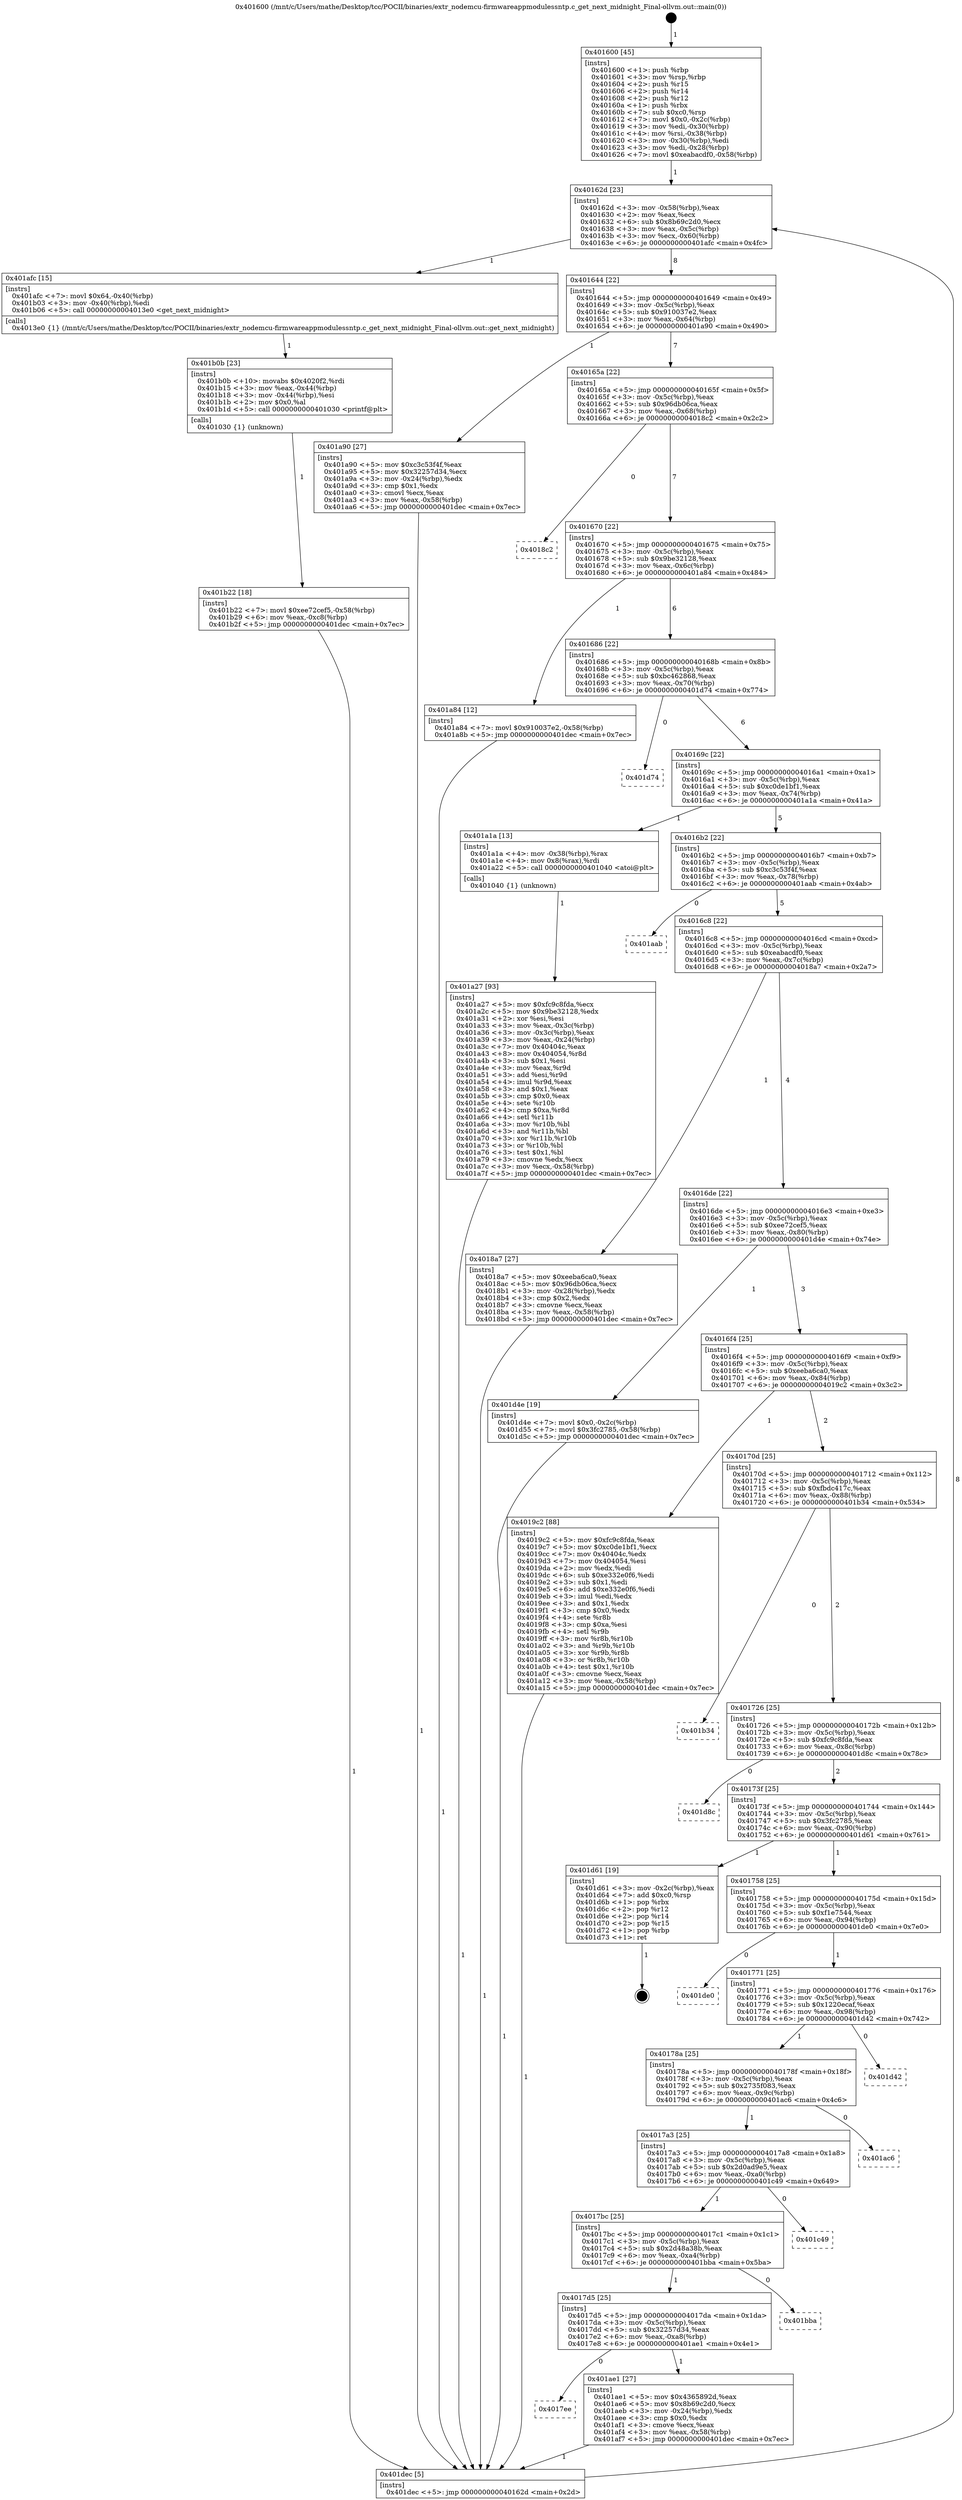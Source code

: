 digraph "0x401600" {
  label = "0x401600 (/mnt/c/Users/mathe/Desktop/tcc/POCII/binaries/extr_nodemcu-firmwareappmodulessntp.c_get_next_midnight_Final-ollvm.out::main(0))"
  labelloc = "t"
  node[shape=record]

  Entry [label="",width=0.3,height=0.3,shape=circle,fillcolor=black,style=filled]
  "0x40162d" [label="{
     0x40162d [23]\l
     | [instrs]\l
     &nbsp;&nbsp;0x40162d \<+3\>: mov -0x58(%rbp),%eax\l
     &nbsp;&nbsp;0x401630 \<+2\>: mov %eax,%ecx\l
     &nbsp;&nbsp;0x401632 \<+6\>: sub $0x8b69c2d0,%ecx\l
     &nbsp;&nbsp;0x401638 \<+3\>: mov %eax,-0x5c(%rbp)\l
     &nbsp;&nbsp;0x40163b \<+3\>: mov %ecx,-0x60(%rbp)\l
     &nbsp;&nbsp;0x40163e \<+6\>: je 0000000000401afc \<main+0x4fc\>\l
  }"]
  "0x401afc" [label="{
     0x401afc [15]\l
     | [instrs]\l
     &nbsp;&nbsp;0x401afc \<+7\>: movl $0x64,-0x40(%rbp)\l
     &nbsp;&nbsp;0x401b03 \<+3\>: mov -0x40(%rbp),%edi\l
     &nbsp;&nbsp;0x401b06 \<+5\>: call 00000000004013e0 \<get_next_midnight\>\l
     | [calls]\l
     &nbsp;&nbsp;0x4013e0 \{1\} (/mnt/c/Users/mathe/Desktop/tcc/POCII/binaries/extr_nodemcu-firmwareappmodulessntp.c_get_next_midnight_Final-ollvm.out::get_next_midnight)\l
  }"]
  "0x401644" [label="{
     0x401644 [22]\l
     | [instrs]\l
     &nbsp;&nbsp;0x401644 \<+5\>: jmp 0000000000401649 \<main+0x49\>\l
     &nbsp;&nbsp;0x401649 \<+3\>: mov -0x5c(%rbp),%eax\l
     &nbsp;&nbsp;0x40164c \<+5\>: sub $0x910037e2,%eax\l
     &nbsp;&nbsp;0x401651 \<+3\>: mov %eax,-0x64(%rbp)\l
     &nbsp;&nbsp;0x401654 \<+6\>: je 0000000000401a90 \<main+0x490\>\l
  }"]
  Exit [label="",width=0.3,height=0.3,shape=circle,fillcolor=black,style=filled,peripheries=2]
  "0x401a90" [label="{
     0x401a90 [27]\l
     | [instrs]\l
     &nbsp;&nbsp;0x401a90 \<+5\>: mov $0xc3c53f4f,%eax\l
     &nbsp;&nbsp;0x401a95 \<+5\>: mov $0x32257d34,%ecx\l
     &nbsp;&nbsp;0x401a9a \<+3\>: mov -0x24(%rbp),%edx\l
     &nbsp;&nbsp;0x401a9d \<+3\>: cmp $0x1,%edx\l
     &nbsp;&nbsp;0x401aa0 \<+3\>: cmovl %ecx,%eax\l
     &nbsp;&nbsp;0x401aa3 \<+3\>: mov %eax,-0x58(%rbp)\l
     &nbsp;&nbsp;0x401aa6 \<+5\>: jmp 0000000000401dec \<main+0x7ec\>\l
  }"]
  "0x40165a" [label="{
     0x40165a [22]\l
     | [instrs]\l
     &nbsp;&nbsp;0x40165a \<+5\>: jmp 000000000040165f \<main+0x5f\>\l
     &nbsp;&nbsp;0x40165f \<+3\>: mov -0x5c(%rbp),%eax\l
     &nbsp;&nbsp;0x401662 \<+5\>: sub $0x96db06ca,%eax\l
     &nbsp;&nbsp;0x401667 \<+3\>: mov %eax,-0x68(%rbp)\l
     &nbsp;&nbsp;0x40166a \<+6\>: je 00000000004018c2 \<main+0x2c2\>\l
  }"]
  "0x401b22" [label="{
     0x401b22 [18]\l
     | [instrs]\l
     &nbsp;&nbsp;0x401b22 \<+7\>: movl $0xee72cef5,-0x58(%rbp)\l
     &nbsp;&nbsp;0x401b29 \<+6\>: mov %eax,-0xc8(%rbp)\l
     &nbsp;&nbsp;0x401b2f \<+5\>: jmp 0000000000401dec \<main+0x7ec\>\l
  }"]
  "0x4018c2" [label="{
     0x4018c2\l
  }", style=dashed]
  "0x401670" [label="{
     0x401670 [22]\l
     | [instrs]\l
     &nbsp;&nbsp;0x401670 \<+5\>: jmp 0000000000401675 \<main+0x75\>\l
     &nbsp;&nbsp;0x401675 \<+3\>: mov -0x5c(%rbp),%eax\l
     &nbsp;&nbsp;0x401678 \<+5\>: sub $0x9be32128,%eax\l
     &nbsp;&nbsp;0x40167d \<+3\>: mov %eax,-0x6c(%rbp)\l
     &nbsp;&nbsp;0x401680 \<+6\>: je 0000000000401a84 \<main+0x484\>\l
  }"]
  "0x401b0b" [label="{
     0x401b0b [23]\l
     | [instrs]\l
     &nbsp;&nbsp;0x401b0b \<+10\>: movabs $0x4020f2,%rdi\l
     &nbsp;&nbsp;0x401b15 \<+3\>: mov %eax,-0x44(%rbp)\l
     &nbsp;&nbsp;0x401b18 \<+3\>: mov -0x44(%rbp),%esi\l
     &nbsp;&nbsp;0x401b1b \<+2\>: mov $0x0,%al\l
     &nbsp;&nbsp;0x401b1d \<+5\>: call 0000000000401030 \<printf@plt\>\l
     | [calls]\l
     &nbsp;&nbsp;0x401030 \{1\} (unknown)\l
  }"]
  "0x401a84" [label="{
     0x401a84 [12]\l
     | [instrs]\l
     &nbsp;&nbsp;0x401a84 \<+7\>: movl $0x910037e2,-0x58(%rbp)\l
     &nbsp;&nbsp;0x401a8b \<+5\>: jmp 0000000000401dec \<main+0x7ec\>\l
  }"]
  "0x401686" [label="{
     0x401686 [22]\l
     | [instrs]\l
     &nbsp;&nbsp;0x401686 \<+5\>: jmp 000000000040168b \<main+0x8b\>\l
     &nbsp;&nbsp;0x40168b \<+3\>: mov -0x5c(%rbp),%eax\l
     &nbsp;&nbsp;0x40168e \<+5\>: sub $0xbc462868,%eax\l
     &nbsp;&nbsp;0x401693 \<+3\>: mov %eax,-0x70(%rbp)\l
     &nbsp;&nbsp;0x401696 \<+6\>: je 0000000000401d74 \<main+0x774\>\l
  }"]
  "0x4017ee" [label="{
     0x4017ee\l
  }", style=dashed]
  "0x401d74" [label="{
     0x401d74\l
  }", style=dashed]
  "0x40169c" [label="{
     0x40169c [22]\l
     | [instrs]\l
     &nbsp;&nbsp;0x40169c \<+5\>: jmp 00000000004016a1 \<main+0xa1\>\l
     &nbsp;&nbsp;0x4016a1 \<+3\>: mov -0x5c(%rbp),%eax\l
     &nbsp;&nbsp;0x4016a4 \<+5\>: sub $0xc0de1bf1,%eax\l
     &nbsp;&nbsp;0x4016a9 \<+3\>: mov %eax,-0x74(%rbp)\l
     &nbsp;&nbsp;0x4016ac \<+6\>: je 0000000000401a1a \<main+0x41a\>\l
  }"]
  "0x401ae1" [label="{
     0x401ae1 [27]\l
     | [instrs]\l
     &nbsp;&nbsp;0x401ae1 \<+5\>: mov $0x4365892d,%eax\l
     &nbsp;&nbsp;0x401ae6 \<+5\>: mov $0x8b69c2d0,%ecx\l
     &nbsp;&nbsp;0x401aeb \<+3\>: mov -0x24(%rbp),%edx\l
     &nbsp;&nbsp;0x401aee \<+3\>: cmp $0x0,%edx\l
     &nbsp;&nbsp;0x401af1 \<+3\>: cmove %ecx,%eax\l
     &nbsp;&nbsp;0x401af4 \<+3\>: mov %eax,-0x58(%rbp)\l
     &nbsp;&nbsp;0x401af7 \<+5\>: jmp 0000000000401dec \<main+0x7ec\>\l
  }"]
  "0x401a1a" [label="{
     0x401a1a [13]\l
     | [instrs]\l
     &nbsp;&nbsp;0x401a1a \<+4\>: mov -0x38(%rbp),%rax\l
     &nbsp;&nbsp;0x401a1e \<+4\>: mov 0x8(%rax),%rdi\l
     &nbsp;&nbsp;0x401a22 \<+5\>: call 0000000000401040 \<atoi@plt\>\l
     | [calls]\l
     &nbsp;&nbsp;0x401040 \{1\} (unknown)\l
  }"]
  "0x4016b2" [label="{
     0x4016b2 [22]\l
     | [instrs]\l
     &nbsp;&nbsp;0x4016b2 \<+5\>: jmp 00000000004016b7 \<main+0xb7\>\l
     &nbsp;&nbsp;0x4016b7 \<+3\>: mov -0x5c(%rbp),%eax\l
     &nbsp;&nbsp;0x4016ba \<+5\>: sub $0xc3c53f4f,%eax\l
     &nbsp;&nbsp;0x4016bf \<+3\>: mov %eax,-0x78(%rbp)\l
     &nbsp;&nbsp;0x4016c2 \<+6\>: je 0000000000401aab \<main+0x4ab\>\l
  }"]
  "0x4017d5" [label="{
     0x4017d5 [25]\l
     | [instrs]\l
     &nbsp;&nbsp;0x4017d5 \<+5\>: jmp 00000000004017da \<main+0x1da\>\l
     &nbsp;&nbsp;0x4017da \<+3\>: mov -0x5c(%rbp),%eax\l
     &nbsp;&nbsp;0x4017dd \<+5\>: sub $0x32257d34,%eax\l
     &nbsp;&nbsp;0x4017e2 \<+6\>: mov %eax,-0xa8(%rbp)\l
     &nbsp;&nbsp;0x4017e8 \<+6\>: je 0000000000401ae1 \<main+0x4e1\>\l
  }"]
  "0x401aab" [label="{
     0x401aab\l
  }", style=dashed]
  "0x4016c8" [label="{
     0x4016c8 [22]\l
     | [instrs]\l
     &nbsp;&nbsp;0x4016c8 \<+5\>: jmp 00000000004016cd \<main+0xcd\>\l
     &nbsp;&nbsp;0x4016cd \<+3\>: mov -0x5c(%rbp),%eax\l
     &nbsp;&nbsp;0x4016d0 \<+5\>: sub $0xeabacdf0,%eax\l
     &nbsp;&nbsp;0x4016d5 \<+3\>: mov %eax,-0x7c(%rbp)\l
     &nbsp;&nbsp;0x4016d8 \<+6\>: je 00000000004018a7 \<main+0x2a7\>\l
  }"]
  "0x401bba" [label="{
     0x401bba\l
  }", style=dashed]
  "0x4018a7" [label="{
     0x4018a7 [27]\l
     | [instrs]\l
     &nbsp;&nbsp;0x4018a7 \<+5\>: mov $0xeeba6ca0,%eax\l
     &nbsp;&nbsp;0x4018ac \<+5\>: mov $0x96db06ca,%ecx\l
     &nbsp;&nbsp;0x4018b1 \<+3\>: mov -0x28(%rbp),%edx\l
     &nbsp;&nbsp;0x4018b4 \<+3\>: cmp $0x2,%edx\l
     &nbsp;&nbsp;0x4018b7 \<+3\>: cmovne %ecx,%eax\l
     &nbsp;&nbsp;0x4018ba \<+3\>: mov %eax,-0x58(%rbp)\l
     &nbsp;&nbsp;0x4018bd \<+5\>: jmp 0000000000401dec \<main+0x7ec\>\l
  }"]
  "0x4016de" [label="{
     0x4016de [22]\l
     | [instrs]\l
     &nbsp;&nbsp;0x4016de \<+5\>: jmp 00000000004016e3 \<main+0xe3\>\l
     &nbsp;&nbsp;0x4016e3 \<+3\>: mov -0x5c(%rbp),%eax\l
     &nbsp;&nbsp;0x4016e6 \<+5\>: sub $0xee72cef5,%eax\l
     &nbsp;&nbsp;0x4016eb \<+3\>: mov %eax,-0x80(%rbp)\l
     &nbsp;&nbsp;0x4016ee \<+6\>: je 0000000000401d4e \<main+0x74e\>\l
  }"]
  "0x401dec" [label="{
     0x401dec [5]\l
     | [instrs]\l
     &nbsp;&nbsp;0x401dec \<+5\>: jmp 000000000040162d \<main+0x2d\>\l
  }"]
  "0x401600" [label="{
     0x401600 [45]\l
     | [instrs]\l
     &nbsp;&nbsp;0x401600 \<+1\>: push %rbp\l
     &nbsp;&nbsp;0x401601 \<+3\>: mov %rsp,%rbp\l
     &nbsp;&nbsp;0x401604 \<+2\>: push %r15\l
     &nbsp;&nbsp;0x401606 \<+2\>: push %r14\l
     &nbsp;&nbsp;0x401608 \<+2\>: push %r12\l
     &nbsp;&nbsp;0x40160a \<+1\>: push %rbx\l
     &nbsp;&nbsp;0x40160b \<+7\>: sub $0xc0,%rsp\l
     &nbsp;&nbsp;0x401612 \<+7\>: movl $0x0,-0x2c(%rbp)\l
     &nbsp;&nbsp;0x401619 \<+3\>: mov %edi,-0x30(%rbp)\l
     &nbsp;&nbsp;0x40161c \<+4\>: mov %rsi,-0x38(%rbp)\l
     &nbsp;&nbsp;0x401620 \<+3\>: mov -0x30(%rbp),%edi\l
     &nbsp;&nbsp;0x401623 \<+3\>: mov %edi,-0x28(%rbp)\l
     &nbsp;&nbsp;0x401626 \<+7\>: movl $0xeabacdf0,-0x58(%rbp)\l
  }"]
  "0x4017bc" [label="{
     0x4017bc [25]\l
     | [instrs]\l
     &nbsp;&nbsp;0x4017bc \<+5\>: jmp 00000000004017c1 \<main+0x1c1\>\l
     &nbsp;&nbsp;0x4017c1 \<+3\>: mov -0x5c(%rbp),%eax\l
     &nbsp;&nbsp;0x4017c4 \<+5\>: sub $0x2d48a38b,%eax\l
     &nbsp;&nbsp;0x4017c9 \<+6\>: mov %eax,-0xa4(%rbp)\l
     &nbsp;&nbsp;0x4017cf \<+6\>: je 0000000000401bba \<main+0x5ba\>\l
  }"]
  "0x401d4e" [label="{
     0x401d4e [19]\l
     | [instrs]\l
     &nbsp;&nbsp;0x401d4e \<+7\>: movl $0x0,-0x2c(%rbp)\l
     &nbsp;&nbsp;0x401d55 \<+7\>: movl $0x3fc2785,-0x58(%rbp)\l
     &nbsp;&nbsp;0x401d5c \<+5\>: jmp 0000000000401dec \<main+0x7ec\>\l
  }"]
  "0x4016f4" [label="{
     0x4016f4 [25]\l
     | [instrs]\l
     &nbsp;&nbsp;0x4016f4 \<+5\>: jmp 00000000004016f9 \<main+0xf9\>\l
     &nbsp;&nbsp;0x4016f9 \<+3\>: mov -0x5c(%rbp),%eax\l
     &nbsp;&nbsp;0x4016fc \<+5\>: sub $0xeeba6ca0,%eax\l
     &nbsp;&nbsp;0x401701 \<+6\>: mov %eax,-0x84(%rbp)\l
     &nbsp;&nbsp;0x401707 \<+6\>: je 00000000004019c2 \<main+0x3c2\>\l
  }"]
  "0x401c49" [label="{
     0x401c49\l
  }", style=dashed]
  "0x4019c2" [label="{
     0x4019c2 [88]\l
     | [instrs]\l
     &nbsp;&nbsp;0x4019c2 \<+5\>: mov $0xfc9c8fda,%eax\l
     &nbsp;&nbsp;0x4019c7 \<+5\>: mov $0xc0de1bf1,%ecx\l
     &nbsp;&nbsp;0x4019cc \<+7\>: mov 0x40404c,%edx\l
     &nbsp;&nbsp;0x4019d3 \<+7\>: mov 0x404054,%esi\l
     &nbsp;&nbsp;0x4019da \<+2\>: mov %edx,%edi\l
     &nbsp;&nbsp;0x4019dc \<+6\>: sub $0xe332e0f6,%edi\l
     &nbsp;&nbsp;0x4019e2 \<+3\>: sub $0x1,%edi\l
     &nbsp;&nbsp;0x4019e5 \<+6\>: add $0xe332e0f6,%edi\l
     &nbsp;&nbsp;0x4019eb \<+3\>: imul %edi,%edx\l
     &nbsp;&nbsp;0x4019ee \<+3\>: and $0x1,%edx\l
     &nbsp;&nbsp;0x4019f1 \<+3\>: cmp $0x0,%edx\l
     &nbsp;&nbsp;0x4019f4 \<+4\>: sete %r8b\l
     &nbsp;&nbsp;0x4019f8 \<+3\>: cmp $0xa,%esi\l
     &nbsp;&nbsp;0x4019fb \<+4\>: setl %r9b\l
     &nbsp;&nbsp;0x4019ff \<+3\>: mov %r8b,%r10b\l
     &nbsp;&nbsp;0x401a02 \<+3\>: and %r9b,%r10b\l
     &nbsp;&nbsp;0x401a05 \<+3\>: xor %r9b,%r8b\l
     &nbsp;&nbsp;0x401a08 \<+3\>: or %r8b,%r10b\l
     &nbsp;&nbsp;0x401a0b \<+4\>: test $0x1,%r10b\l
     &nbsp;&nbsp;0x401a0f \<+3\>: cmovne %ecx,%eax\l
     &nbsp;&nbsp;0x401a12 \<+3\>: mov %eax,-0x58(%rbp)\l
     &nbsp;&nbsp;0x401a15 \<+5\>: jmp 0000000000401dec \<main+0x7ec\>\l
  }"]
  "0x40170d" [label="{
     0x40170d [25]\l
     | [instrs]\l
     &nbsp;&nbsp;0x40170d \<+5\>: jmp 0000000000401712 \<main+0x112\>\l
     &nbsp;&nbsp;0x401712 \<+3\>: mov -0x5c(%rbp),%eax\l
     &nbsp;&nbsp;0x401715 \<+5\>: sub $0xfbdc417c,%eax\l
     &nbsp;&nbsp;0x40171a \<+6\>: mov %eax,-0x88(%rbp)\l
     &nbsp;&nbsp;0x401720 \<+6\>: je 0000000000401b34 \<main+0x534\>\l
  }"]
  "0x401a27" [label="{
     0x401a27 [93]\l
     | [instrs]\l
     &nbsp;&nbsp;0x401a27 \<+5\>: mov $0xfc9c8fda,%ecx\l
     &nbsp;&nbsp;0x401a2c \<+5\>: mov $0x9be32128,%edx\l
     &nbsp;&nbsp;0x401a31 \<+2\>: xor %esi,%esi\l
     &nbsp;&nbsp;0x401a33 \<+3\>: mov %eax,-0x3c(%rbp)\l
     &nbsp;&nbsp;0x401a36 \<+3\>: mov -0x3c(%rbp),%eax\l
     &nbsp;&nbsp;0x401a39 \<+3\>: mov %eax,-0x24(%rbp)\l
     &nbsp;&nbsp;0x401a3c \<+7\>: mov 0x40404c,%eax\l
     &nbsp;&nbsp;0x401a43 \<+8\>: mov 0x404054,%r8d\l
     &nbsp;&nbsp;0x401a4b \<+3\>: sub $0x1,%esi\l
     &nbsp;&nbsp;0x401a4e \<+3\>: mov %eax,%r9d\l
     &nbsp;&nbsp;0x401a51 \<+3\>: add %esi,%r9d\l
     &nbsp;&nbsp;0x401a54 \<+4\>: imul %r9d,%eax\l
     &nbsp;&nbsp;0x401a58 \<+3\>: and $0x1,%eax\l
     &nbsp;&nbsp;0x401a5b \<+3\>: cmp $0x0,%eax\l
     &nbsp;&nbsp;0x401a5e \<+4\>: sete %r10b\l
     &nbsp;&nbsp;0x401a62 \<+4\>: cmp $0xa,%r8d\l
     &nbsp;&nbsp;0x401a66 \<+4\>: setl %r11b\l
     &nbsp;&nbsp;0x401a6a \<+3\>: mov %r10b,%bl\l
     &nbsp;&nbsp;0x401a6d \<+3\>: and %r11b,%bl\l
     &nbsp;&nbsp;0x401a70 \<+3\>: xor %r11b,%r10b\l
     &nbsp;&nbsp;0x401a73 \<+3\>: or %r10b,%bl\l
     &nbsp;&nbsp;0x401a76 \<+3\>: test $0x1,%bl\l
     &nbsp;&nbsp;0x401a79 \<+3\>: cmovne %edx,%ecx\l
     &nbsp;&nbsp;0x401a7c \<+3\>: mov %ecx,-0x58(%rbp)\l
     &nbsp;&nbsp;0x401a7f \<+5\>: jmp 0000000000401dec \<main+0x7ec\>\l
  }"]
  "0x4017a3" [label="{
     0x4017a3 [25]\l
     | [instrs]\l
     &nbsp;&nbsp;0x4017a3 \<+5\>: jmp 00000000004017a8 \<main+0x1a8\>\l
     &nbsp;&nbsp;0x4017a8 \<+3\>: mov -0x5c(%rbp),%eax\l
     &nbsp;&nbsp;0x4017ab \<+5\>: sub $0x2d0ad9e5,%eax\l
     &nbsp;&nbsp;0x4017b0 \<+6\>: mov %eax,-0xa0(%rbp)\l
     &nbsp;&nbsp;0x4017b6 \<+6\>: je 0000000000401c49 \<main+0x649\>\l
  }"]
  "0x401b34" [label="{
     0x401b34\l
  }", style=dashed]
  "0x401726" [label="{
     0x401726 [25]\l
     | [instrs]\l
     &nbsp;&nbsp;0x401726 \<+5\>: jmp 000000000040172b \<main+0x12b\>\l
     &nbsp;&nbsp;0x40172b \<+3\>: mov -0x5c(%rbp),%eax\l
     &nbsp;&nbsp;0x40172e \<+5\>: sub $0xfc9c8fda,%eax\l
     &nbsp;&nbsp;0x401733 \<+6\>: mov %eax,-0x8c(%rbp)\l
     &nbsp;&nbsp;0x401739 \<+6\>: je 0000000000401d8c \<main+0x78c\>\l
  }"]
  "0x401ac6" [label="{
     0x401ac6\l
  }", style=dashed]
  "0x401d8c" [label="{
     0x401d8c\l
  }", style=dashed]
  "0x40173f" [label="{
     0x40173f [25]\l
     | [instrs]\l
     &nbsp;&nbsp;0x40173f \<+5\>: jmp 0000000000401744 \<main+0x144\>\l
     &nbsp;&nbsp;0x401744 \<+3\>: mov -0x5c(%rbp),%eax\l
     &nbsp;&nbsp;0x401747 \<+5\>: sub $0x3fc2785,%eax\l
     &nbsp;&nbsp;0x40174c \<+6\>: mov %eax,-0x90(%rbp)\l
     &nbsp;&nbsp;0x401752 \<+6\>: je 0000000000401d61 \<main+0x761\>\l
  }"]
  "0x40178a" [label="{
     0x40178a [25]\l
     | [instrs]\l
     &nbsp;&nbsp;0x40178a \<+5\>: jmp 000000000040178f \<main+0x18f\>\l
     &nbsp;&nbsp;0x40178f \<+3\>: mov -0x5c(%rbp),%eax\l
     &nbsp;&nbsp;0x401792 \<+5\>: sub $0x2735f083,%eax\l
     &nbsp;&nbsp;0x401797 \<+6\>: mov %eax,-0x9c(%rbp)\l
     &nbsp;&nbsp;0x40179d \<+6\>: je 0000000000401ac6 \<main+0x4c6\>\l
  }"]
  "0x401d61" [label="{
     0x401d61 [19]\l
     | [instrs]\l
     &nbsp;&nbsp;0x401d61 \<+3\>: mov -0x2c(%rbp),%eax\l
     &nbsp;&nbsp;0x401d64 \<+7\>: add $0xc0,%rsp\l
     &nbsp;&nbsp;0x401d6b \<+1\>: pop %rbx\l
     &nbsp;&nbsp;0x401d6c \<+2\>: pop %r12\l
     &nbsp;&nbsp;0x401d6e \<+2\>: pop %r14\l
     &nbsp;&nbsp;0x401d70 \<+2\>: pop %r15\l
     &nbsp;&nbsp;0x401d72 \<+1\>: pop %rbp\l
     &nbsp;&nbsp;0x401d73 \<+1\>: ret\l
  }"]
  "0x401758" [label="{
     0x401758 [25]\l
     | [instrs]\l
     &nbsp;&nbsp;0x401758 \<+5\>: jmp 000000000040175d \<main+0x15d\>\l
     &nbsp;&nbsp;0x40175d \<+3\>: mov -0x5c(%rbp),%eax\l
     &nbsp;&nbsp;0x401760 \<+5\>: sub $0xf1e7544,%eax\l
     &nbsp;&nbsp;0x401765 \<+6\>: mov %eax,-0x94(%rbp)\l
     &nbsp;&nbsp;0x40176b \<+6\>: je 0000000000401de0 \<main+0x7e0\>\l
  }"]
  "0x401d42" [label="{
     0x401d42\l
  }", style=dashed]
  "0x401de0" [label="{
     0x401de0\l
  }", style=dashed]
  "0x401771" [label="{
     0x401771 [25]\l
     | [instrs]\l
     &nbsp;&nbsp;0x401771 \<+5\>: jmp 0000000000401776 \<main+0x176\>\l
     &nbsp;&nbsp;0x401776 \<+3\>: mov -0x5c(%rbp),%eax\l
     &nbsp;&nbsp;0x401779 \<+5\>: sub $0x1220ecaf,%eax\l
     &nbsp;&nbsp;0x40177e \<+6\>: mov %eax,-0x98(%rbp)\l
     &nbsp;&nbsp;0x401784 \<+6\>: je 0000000000401d42 \<main+0x742\>\l
  }"]
  Entry -> "0x401600" [label=" 1"]
  "0x40162d" -> "0x401afc" [label=" 1"]
  "0x40162d" -> "0x401644" [label=" 8"]
  "0x401d61" -> Exit [label=" 1"]
  "0x401644" -> "0x401a90" [label=" 1"]
  "0x401644" -> "0x40165a" [label=" 7"]
  "0x401d4e" -> "0x401dec" [label=" 1"]
  "0x40165a" -> "0x4018c2" [label=" 0"]
  "0x40165a" -> "0x401670" [label=" 7"]
  "0x401b22" -> "0x401dec" [label=" 1"]
  "0x401670" -> "0x401a84" [label=" 1"]
  "0x401670" -> "0x401686" [label=" 6"]
  "0x401b0b" -> "0x401b22" [label=" 1"]
  "0x401686" -> "0x401d74" [label=" 0"]
  "0x401686" -> "0x40169c" [label=" 6"]
  "0x401afc" -> "0x401b0b" [label=" 1"]
  "0x40169c" -> "0x401a1a" [label=" 1"]
  "0x40169c" -> "0x4016b2" [label=" 5"]
  "0x401ae1" -> "0x401dec" [label=" 1"]
  "0x4016b2" -> "0x401aab" [label=" 0"]
  "0x4016b2" -> "0x4016c8" [label=" 5"]
  "0x4017d5" -> "0x401ae1" [label=" 1"]
  "0x4016c8" -> "0x4018a7" [label=" 1"]
  "0x4016c8" -> "0x4016de" [label=" 4"]
  "0x4018a7" -> "0x401dec" [label=" 1"]
  "0x401600" -> "0x40162d" [label=" 1"]
  "0x401dec" -> "0x40162d" [label=" 8"]
  "0x4017d5" -> "0x4017ee" [label=" 0"]
  "0x4016de" -> "0x401d4e" [label=" 1"]
  "0x4016de" -> "0x4016f4" [label=" 3"]
  "0x4017bc" -> "0x401bba" [label=" 0"]
  "0x4016f4" -> "0x4019c2" [label=" 1"]
  "0x4016f4" -> "0x40170d" [label=" 2"]
  "0x4019c2" -> "0x401dec" [label=" 1"]
  "0x401a1a" -> "0x401a27" [label=" 1"]
  "0x401a27" -> "0x401dec" [label=" 1"]
  "0x401a84" -> "0x401dec" [label=" 1"]
  "0x401a90" -> "0x401dec" [label=" 1"]
  "0x4017bc" -> "0x4017d5" [label=" 1"]
  "0x40170d" -> "0x401b34" [label=" 0"]
  "0x40170d" -> "0x401726" [label=" 2"]
  "0x4017a3" -> "0x401c49" [label=" 0"]
  "0x401726" -> "0x401d8c" [label=" 0"]
  "0x401726" -> "0x40173f" [label=" 2"]
  "0x4017a3" -> "0x4017bc" [label=" 1"]
  "0x40173f" -> "0x401d61" [label=" 1"]
  "0x40173f" -> "0x401758" [label=" 1"]
  "0x40178a" -> "0x401ac6" [label=" 0"]
  "0x401758" -> "0x401de0" [label=" 0"]
  "0x401758" -> "0x401771" [label=" 1"]
  "0x40178a" -> "0x4017a3" [label=" 1"]
  "0x401771" -> "0x401d42" [label=" 0"]
  "0x401771" -> "0x40178a" [label=" 1"]
}
